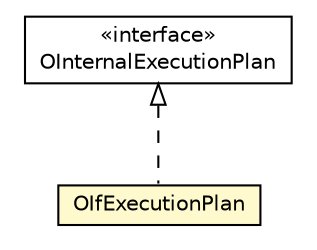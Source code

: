#!/usr/local/bin/dot
#
# Class diagram 
# Generated by UMLGraph version R5_6-24-gf6e263 (http://www.umlgraph.org/)
#

digraph G {
	edge [fontname="Helvetica",fontsize=10,labelfontname="Helvetica",labelfontsize=10];
	node [fontname="Helvetica",fontsize=10,shape=plaintext];
	nodesep=0.25;
	ranksep=0.5;
	// com.orientechnologies.orient.core.sql.executor.OInternalExecutionPlan
	c3716637 [label=<<table title="com.orientechnologies.orient.core.sql.executor.OInternalExecutionPlan" border="0" cellborder="1" cellspacing="0" cellpadding="2" port="p" href="./OInternalExecutionPlan.html">
		<tr><td><table border="0" cellspacing="0" cellpadding="1">
<tr><td align="center" balign="center"> &#171;interface&#187; </td></tr>
<tr><td align="center" balign="center"> OInternalExecutionPlan </td></tr>
		</table></td></tr>
		</table>>, URL="./OInternalExecutionPlan.html", fontname="Helvetica", fontcolor="black", fontsize=10.0];
	// com.orientechnologies.orient.core.sql.executor.OIfExecutionPlan
	c3716686 [label=<<table title="com.orientechnologies.orient.core.sql.executor.OIfExecutionPlan" border="0" cellborder="1" cellspacing="0" cellpadding="2" port="p" bgcolor="lemonChiffon" href="./OIfExecutionPlan.html">
		<tr><td><table border="0" cellspacing="0" cellpadding="1">
<tr><td align="center" balign="center"> OIfExecutionPlan </td></tr>
		</table></td></tr>
		</table>>, URL="./OIfExecutionPlan.html", fontname="Helvetica", fontcolor="black", fontsize=10.0];
	//com.orientechnologies.orient.core.sql.executor.OIfExecutionPlan implements com.orientechnologies.orient.core.sql.executor.OInternalExecutionPlan
	c3716637:p -> c3716686:p [dir=back,arrowtail=empty,style=dashed];
}

